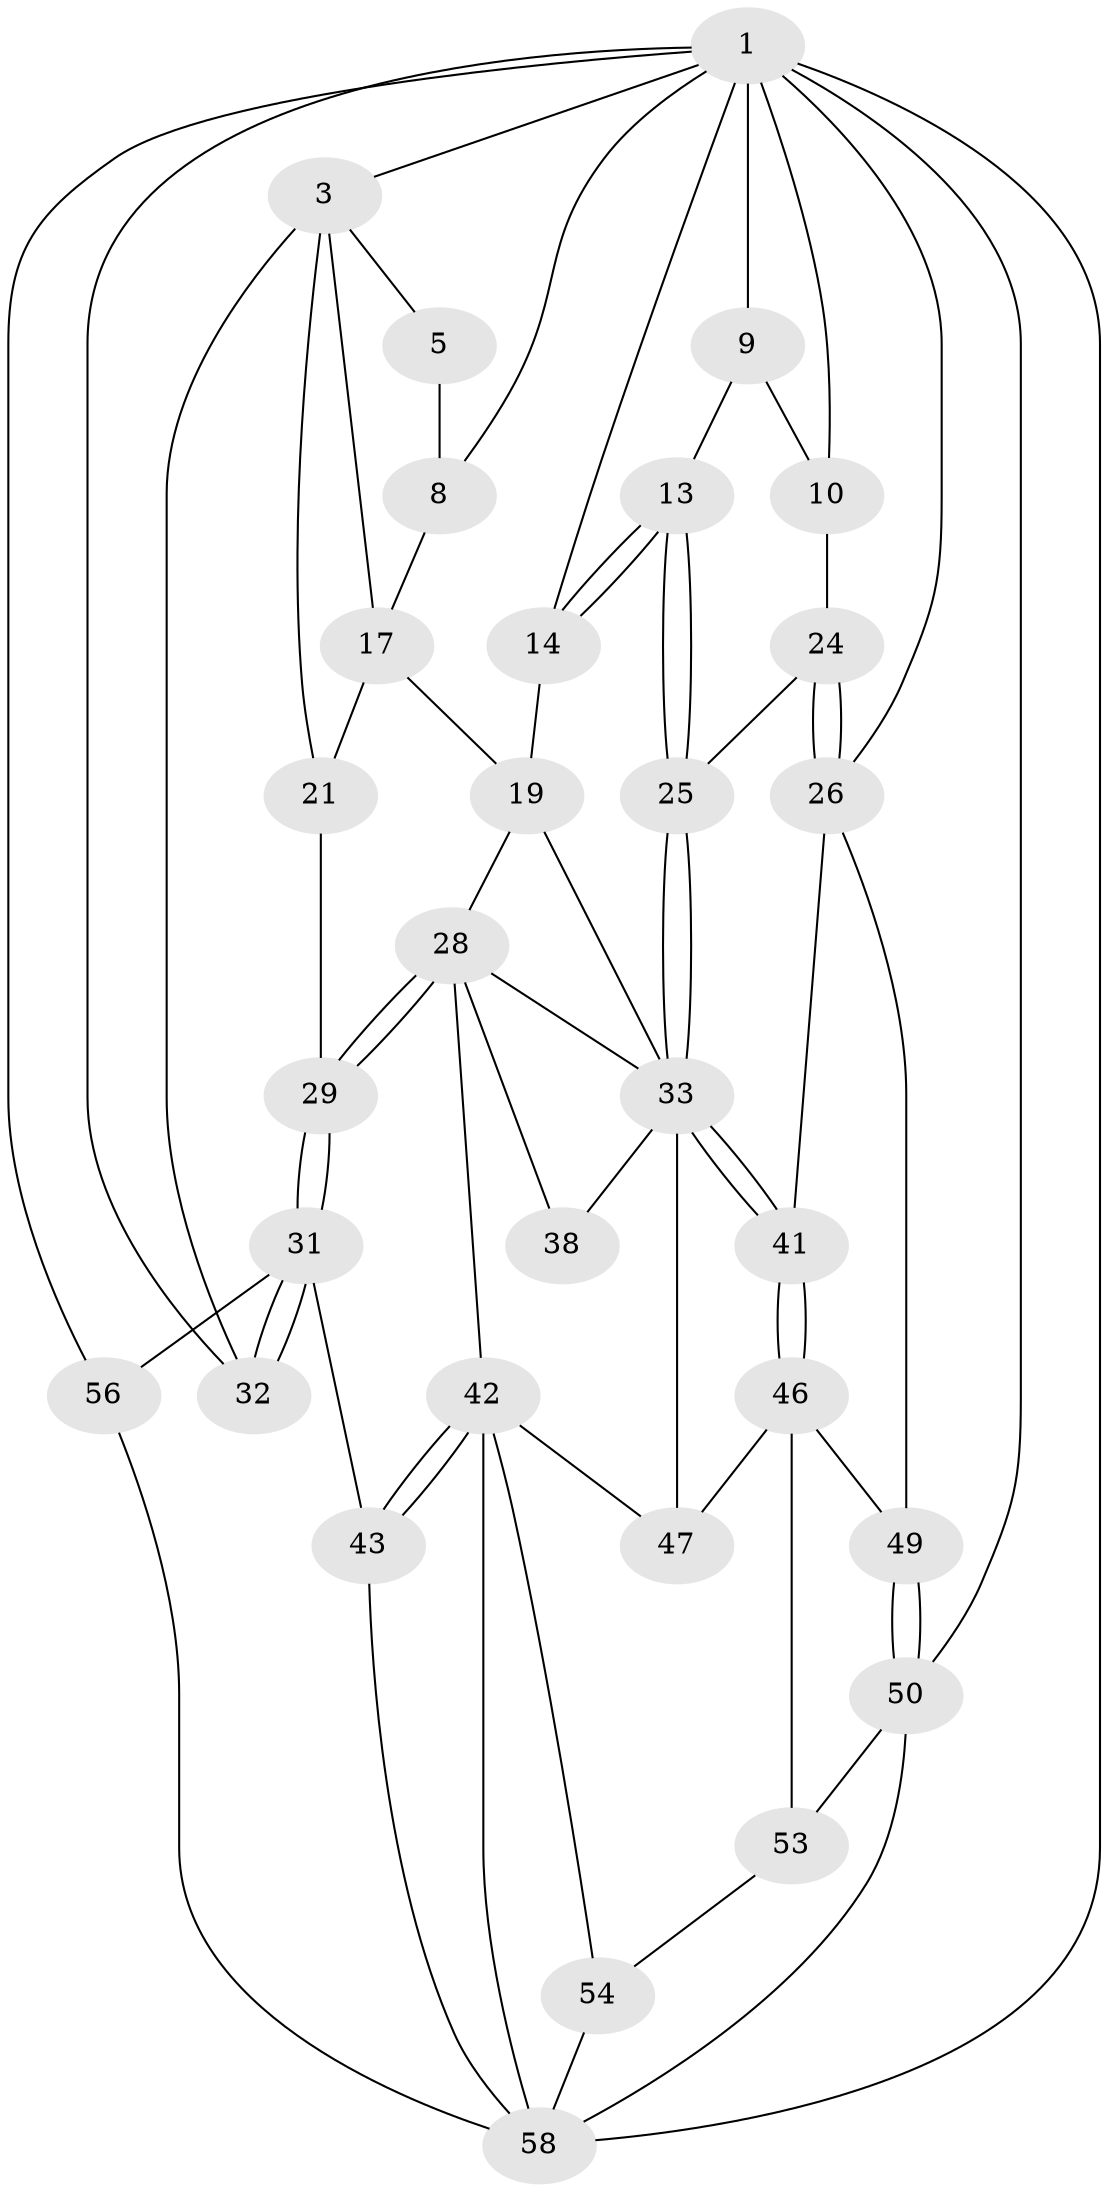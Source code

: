 // original degree distribution, {3: 0.04838709677419355, 6: 0.25806451612903225, 5: 0.43548387096774194, 4: 0.25806451612903225}
// Generated by graph-tools (version 1.1) at 2025/21/03/04/25 18:21:43]
// undirected, 31 vertices, 69 edges
graph export_dot {
graph [start="1"]
  node [color=gray90,style=filled];
  1 [pos="+0.38876061055622874+0",super="+6+2"];
  3 [pos="+0+0.026840893574141808",super="+23+4"];
  5 [pos="+0.2250203979026454+0.10088102333331818"];
  8 [pos="+0.20646233700964256+0.21135001037509177"];
  9 [pos="+0.5680209487223982+0",super="+12"];
  10 [pos="+1+0",super="+16"];
  13 [pos="+0.601035997898814+0.34032831230255817"];
  14 [pos="+0.44116462376187177+0.3489835404602206",super="+15"];
  17 [pos="+0+0.20305099072520377",super="+18"];
  19 [pos="+0.22352014794119082+0.3032870574152667",super="+27"];
  21 [pos="+0.04788403873072773+0.3298925247082527",super="+22"];
  24 [pos="+0.9159733094263239+0.3006354184910183"];
  25 [pos="+0.6786494554728153+0.42228654383056846"];
  26 [pos="+1+0.3377292639674724",super="+40"];
  28 [pos="+0.24881177282356104+0.47363934698951005",super="+37"];
  29 [pos="+0.012286215311000137+0.5880847845328827"];
  31 [pos="+0+0.6066803396097477",super="+44"];
  32 [pos="+0+0.6320756574717811"];
  33 [pos="+0.665124966046935+0.5018383874776174",super="+34"];
  38 [pos="+0.3859868345701588+0.5829808656609698"];
  41 [pos="+0.7020541970490333+0.5954760362505835"];
  42 [pos="+0.3437125700343037+0.7098285987236713",super="+51"];
  43 [pos="+0.31831014094283233+0.7274335917926172"];
  46 [pos="+0.7167809706142706+0.6556259977309226",super="+52"];
  47 [pos="+0.513372882090551+0.7319902987673519"];
  49 [pos="+1+0.6932252944092548"];
  50 [pos="+1+1",super="+61"];
  53 [pos="+0.7440409039438888+0.8573835200393571"];
  54 [pos="+0.5548538347518629+0.8592101268105582"];
  56 [pos="+0.15846834411815433+0.972193532613144"];
  58 [pos="+0.4090449159057966+0.9564207130210356",super="+60+59"];
  1 -- 8;
  1 -- 9;
  1 -- 14;
  1 -- 32;
  1 -- 3;
  1 -- 26;
  1 -- 10;
  1 -- 50 [weight=2];
  1 -- 56;
  1 -- 58;
  3 -- 32;
  3 -- 21;
  3 -- 17;
  3 -- 5;
  5 -- 8;
  8 -- 17;
  9 -- 10 [weight=2];
  9 -- 13;
  10 -- 24;
  13 -- 14;
  13 -- 14;
  13 -- 25;
  13 -- 25;
  14 -- 19 [weight=2];
  17 -- 19;
  17 -- 21;
  19 -- 28;
  19 -- 33;
  21 -- 29;
  24 -- 25;
  24 -- 26;
  24 -- 26;
  25 -- 33;
  25 -- 33;
  26 -- 41;
  26 -- 49;
  28 -- 29;
  28 -- 29;
  28 -- 38;
  28 -- 42;
  28 -- 33;
  29 -- 31;
  29 -- 31;
  31 -- 32;
  31 -- 32;
  31 -- 56;
  31 -- 43;
  33 -- 41;
  33 -- 41;
  33 -- 38 [weight=2];
  33 -- 47;
  41 -- 46;
  41 -- 46;
  42 -- 43;
  42 -- 43;
  42 -- 58;
  42 -- 54;
  42 -- 47;
  43 -- 58;
  46 -- 47;
  46 -- 49;
  46 -- 53;
  49 -- 50;
  49 -- 50;
  50 -- 58;
  50 -- 53;
  53 -- 54;
  54 -- 58;
  56 -- 58;
}
